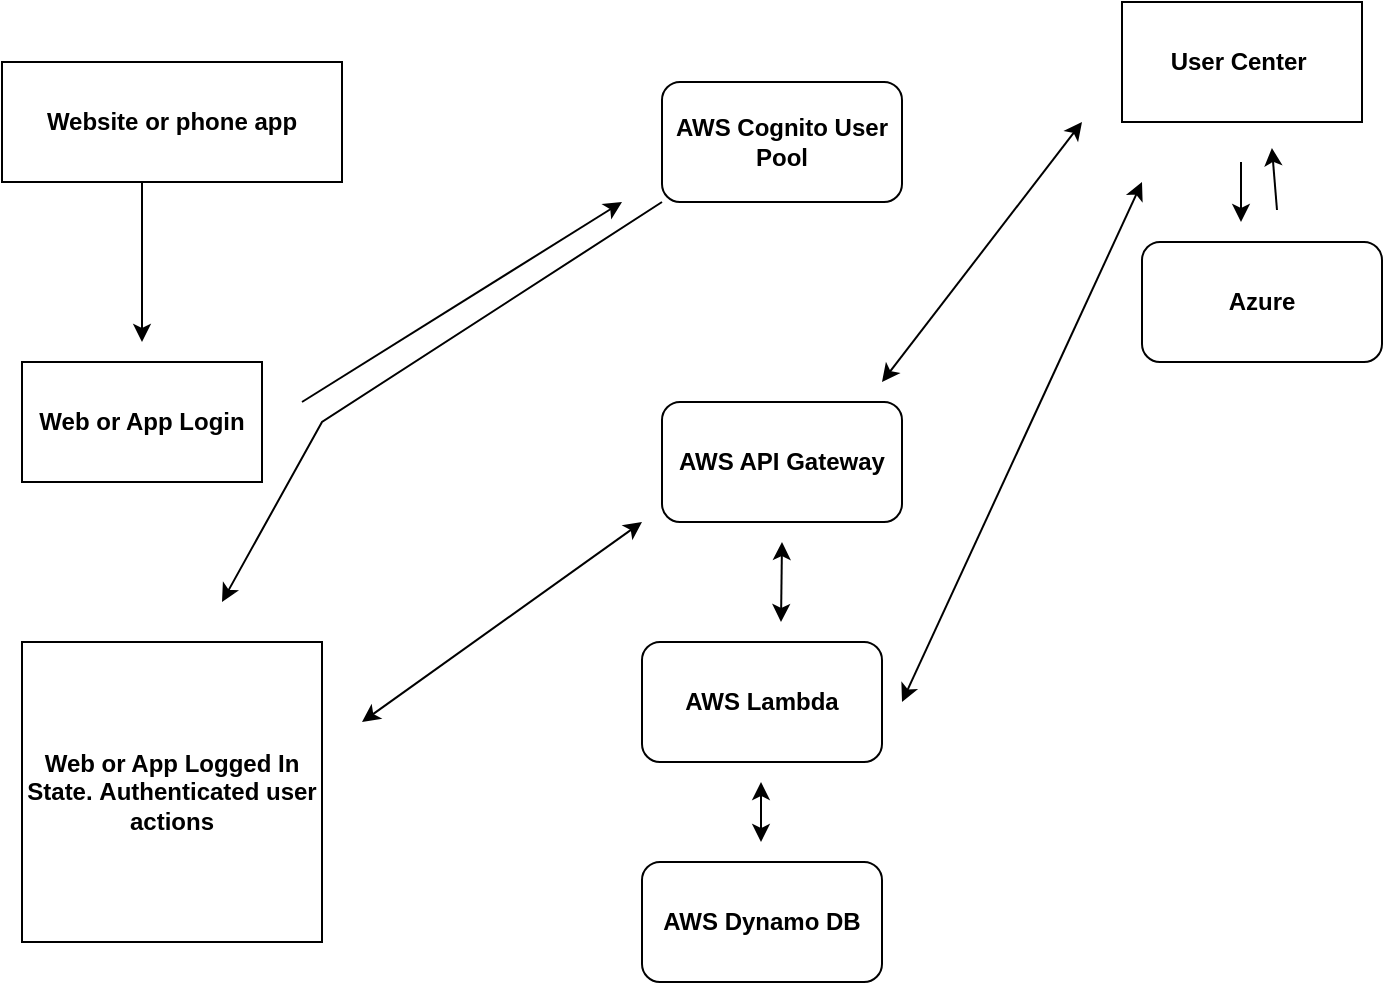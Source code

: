 <mxfile version="20.4.1" type="github">
  <diagram id="y9n4YD1kzoOTuxYxfn23" name="Page-1">
    <mxGraphModel dx="1290" dy="768" grid="1" gridSize="10" guides="1" tooltips="1" connect="1" arrows="1" fold="1" page="1" pageScale="1" pageWidth="850" pageHeight="1100" math="0" shadow="0">
      <root>
        <mxCell id="0" />
        <mxCell id="1" parent="0" />
        <mxCell id="9Y4OIMPBfMaRS_MDFEGk-1" value="&lt;b&gt;Website or phone app&lt;/b&gt;" style="rounded=0;whiteSpace=wrap;html=1;" parent="1" vertex="1">
          <mxGeometry x="60" y="120" width="170" height="60" as="geometry" />
        </mxCell>
        <mxCell id="D8MVvOqpKYbeq2CniSJh-1" value="&lt;b&gt;AWS Cognito User Pool&lt;/b&gt;" style="rounded=1;whiteSpace=wrap;html=1;" vertex="1" parent="1">
          <mxGeometry x="390" y="130" width="120" height="60" as="geometry" />
        </mxCell>
        <mxCell id="D8MVvOqpKYbeq2CniSJh-2" value="" style="endArrow=classic;html=1;rounded=0;" edge="1" parent="1">
          <mxGeometry width="50" height="50" relative="1" as="geometry">
            <mxPoint x="130" y="180" as="sourcePoint" />
            <mxPoint x="130" y="260" as="targetPoint" />
          </mxGeometry>
        </mxCell>
        <mxCell id="D8MVvOqpKYbeq2CniSJh-3" value="&lt;b&gt;Web or App Login&lt;/b&gt;" style="rounded=0;whiteSpace=wrap;html=1;" vertex="1" parent="1">
          <mxGeometry x="70" y="270" width="120" height="60" as="geometry" />
        </mxCell>
        <mxCell id="D8MVvOqpKYbeq2CniSJh-4" value="&lt;b&gt;AWS API Gateway&lt;/b&gt;" style="rounded=1;whiteSpace=wrap;html=1;" vertex="1" parent="1">
          <mxGeometry x="390" y="290" width="120" height="60" as="geometry" />
        </mxCell>
        <mxCell id="D8MVvOqpKYbeq2CniSJh-5" value="&lt;b&gt;AWS Lambda&lt;/b&gt;" style="rounded=1;whiteSpace=wrap;html=1;" vertex="1" parent="1">
          <mxGeometry x="380" y="410" width="120" height="60" as="geometry" />
        </mxCell>
        <mxCell id="D8MVvOqpKYbeq2CniSJh-6" value="&lt;b&gt;AWS Dynamo DB&lt;/b&gt;" style="rounded=1;whiteSpace=wrap;html=1;" vertex="1" parent="1">
          <mxGeometry x="380" y="520" width="120" height="60" as="geometry" />
        </mxCell>
        <mxCell id="D8MVvOqpKYbeq2CniSJh-7" value="" style="endArrow=classic;html=1;rounded=0;" edge="1" parent="1">
          <mxGeometry width="50" height="50" relative="1" as="geometry">
            <mxPoint x="210" y="290" as="sourcePoint" />
            <mxPoint x="370" y="190" as="targetPoint" />
          </mxGeometry>
        </mxCell>
        <mxCell id="D8MVvOqpKYbeq2CniSJh-8" value="" style="endArrow=classic;html=1;rounded=0;" edge="1" parent="1">
          <mxGeometry width="50" height="50" relative="1" as="geometry">
            <mxPoint x="220" y="300" as="sourcePoint" />
            <mxPoint x="170" y="390" as="targetPoint" />
            <Array as="points">
              <mxPoint x="390" y="190" />
              <mxPoint x="220" y="300" />
            </Array>
          </mxGeometry>
        </mxCell>
        <mxCell id="D8MVvOqpKYbeq2CniSJh-9" value="&lt;b&gt;Web or App Logged In State.&amp;nbsp;&lt;/b&gt;&lt;b&gt;Authenticated&amp;nbsp;user actions&lt;/b&gt;" style="rounded=0;whiteSpace=wrap;html=1;" vertex="1" parent="1">
          <mxGeometry x="70" y="410" width="150" height="150" as="geometry" />
        </mxCell>
        <mxCell id="D8MVvOqpKYbeq2CniSJh-17" value="&lt;b&gt;User Center&amp;nbsp;&lt;/b&gt;" style="rounded=0;whiteSpace=wrap;html=1;" vertex="1" parent="1">
          <mxGeometry x="620" y="90" width="120" height="60" as="geometry" />
        </mxCell>
        <mxCell id="D8MVvOqpKYbeq2CniSJh-18" value="&lt;b&gt;Azure&lt;/b&gt;" style="rounded=1;whiteSpace=wrap;html=1;" vertex="1" parent="1">
          <mxGeometry x="630" y="210" width="120" height="60" as="geometry" />
        </mxCell>
        <mxCell id="D8MVvOqpKYbeq2CniSJh-19" value="" style="endArrow=classic;html=1;rounded=0;" edge="1" parent="1">
          <mxGeometry width="50" height="50" relative="1" as="geometry">
            <mxPoint x="679.5" y="170" as="sourcePoint" />
            <mxPoint x="679.5" y="200" as="targetPoint" />
          </mxGeometry>
        </mxCell>
        <mxCell id="D8MVvOqpKYbeq2CniSJh-20" value="" style="endArrow=classic;html=1;rounded=0;entryX=0.558;entryY=0.983;entryDx=0;entryDy=0;entryPerimeter=0;" edge="1" parent="1">
          <mxGeometry width="50" height="50" relative="1" as="geometry">
            <mxPoint x="697.5" y="194" as="sourcePoint" />
            <mxPoint x="694.96" y="162.98" as="targetPoint" />
            <Array as="points">
              <mxPoint x="698" y="194" />
            </Array>
          </mxGeometry>
        </mxCell>
        <mxCell id="D8MVvOqpKYbeq2CniSJh-26" value="" style="endArrow=classic;startArrow=classic;html=1;rounded=0;" edge="1" parent="1">
          <mxGeometry width="50" height="50" relative="1" as="geometry">
            <mxPoint x="510" y="440" as="sourcePoint" />
            <mxPoint x="630" y="180" as="targetPoint" />
          </mxGeometry>
        </mxCell>
        <mxCell id="D8MVvOqpKYbeq2CniSJh-27" value="" style="endArrow=classic;startArrow=classic;html=1;rounded=0;" edge="1" parent="1">
          <mxGeometry width="50" height="50" relative="1" as="geometry">
            <mxPoint x="439.5" y="510" as="sourcePoint" />
            <mxPoint x="439.5" y="480" as="targetPoint" />
          </mxGeometry>
        </mxCell>
        <mxCell id="D8MVvOqpKYbeq2CniSJh-28" value="" style="endArrow=classic;startArrow=classic;html=1;rounded=0;" edge="1" parent="1">
          <mxGeometry width="50" height="50" relative="1" as="geometry">
            <mxPoint x="449.5" y="400" as="sourcePoint" />
            <mxPoint x="450" y="360" as="targetPoint" />
          </mxGeometry>
        </mxCell>
        <mxCell id="D8MVvOqpKYbeq2CniSJh-30" value="" style="endArrow=classic;startArrow=classic;html=1;rounded=0;" edge="1" parent="1">
          <mxGeometry width="50" height="50" relative="1" as="geometry">
            <mxPoint x="500" y="280" as="sourcePoint" />
            <mxPoint x="600" y="150" as="targetPoint" />
          </mxGeometry>
        </mxCell>
        <mxCell id="D8MVvOqpKYbeq2CniSJh-31" value="" style="endArrow=classic;startArrow=classic;html=1;rounded=0;" edge="1" parent="1">
          <mxGeometry width="50" height="50" relative="1" as="geometry">
            <mxPoint x="240" y="450" as="sourcePoint" />
            <mxPoint x="380" y="350" as="targetPoint" />
          </mxGeometry>
        </mxCell>
      </root>
    </mxGraphModel>
  </diagram>
</mxfile>
